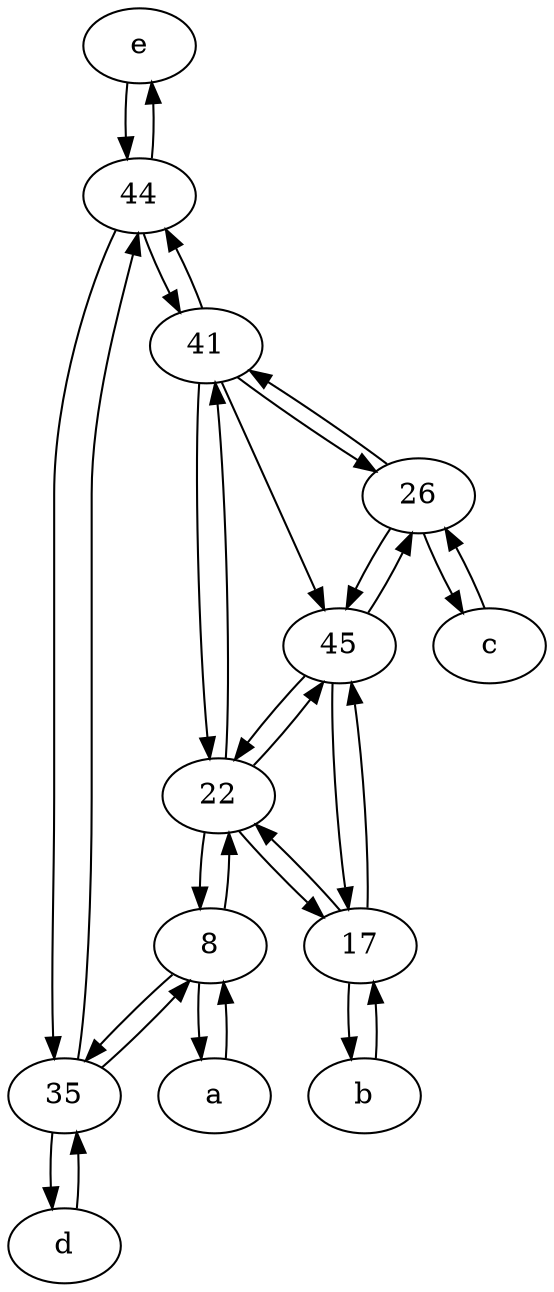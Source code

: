 digraph  {
	e [pos="30,50!"];
	26;
	a [pos="40,10!"];
	44;
	45;
	c [pos="20,10!"];
	17;
	d [pos="20,30!"];
	35;
	22;
	b [pos="50,20!"];
	8;
	41;
	17 -> 45;
	22 -> 17;
	8 -> 22;
	8 -> 35;
	44 -> 41;
	44 -> e;
	35 -> d;
	8 -> a;
	d -> 35;
	41 -> 22;
	22 -> 45;
	45 -> 26;
	35 -> 8;
	45 -> 17;
	c -> 26;
	41 -> 45;
	17 -> b;
	b -> 17;
	41 -> 44;
	26 -> 45;
	17 -> 22;
	22 -> 8;
	26 -> c;
	45 -> 22;
	a -> 8;
	35 -> 44;
	26 -> 41;
	41 -> 26;
	44 -> 35;
	22 -> 41;
	e -> 44;

	}
